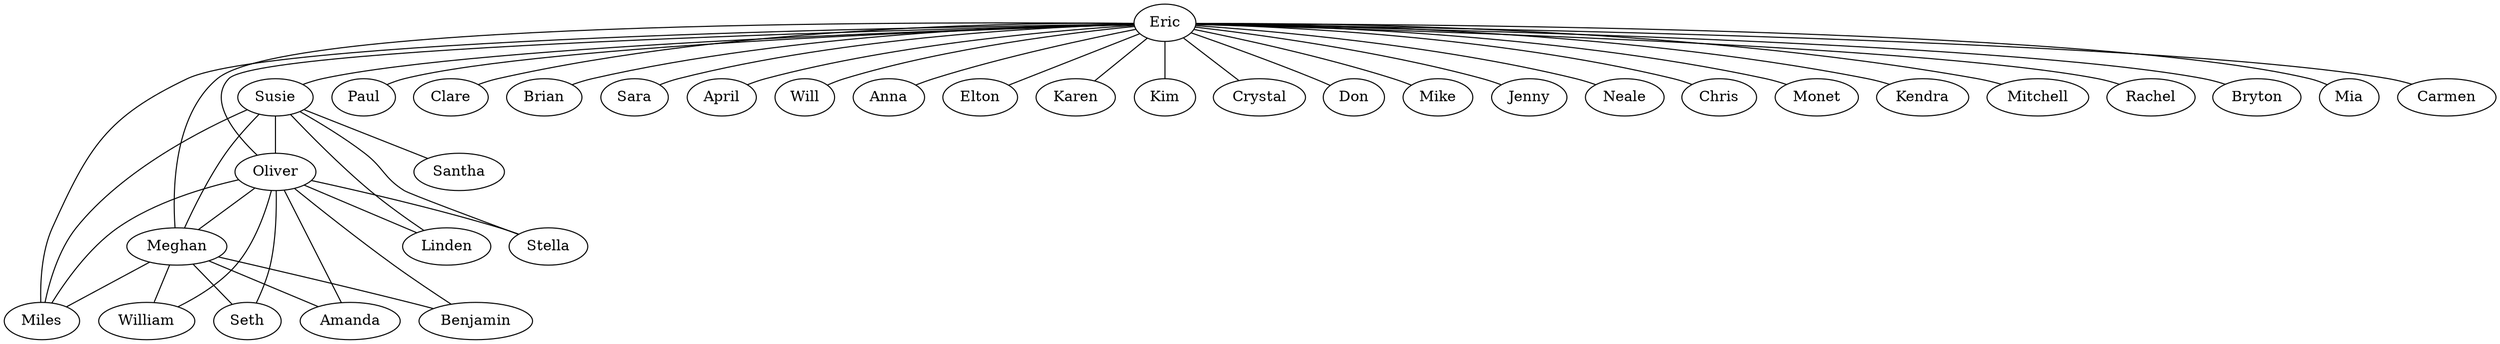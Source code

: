 graph contacts{
Eric -- {Meghan Oliver Miles}
Oliver -- {William Seth Amanda Benjamin}
Oliver -- {Meghan Miles}
Oliver -- {Linden Stella}
Meghan -- {Miles}
Meghan -- {William Seth Amanda Benjamin}
Eric -- {Susie Paul Clare Brian Sara April}
Eric -- {Will Anna}
Eric -- {Elton Karen Kim Crystal Don}
Eric -- {Mike Jenny Neale Chris Monet Kendra Mitchell Rachel Bryton Mia}
Susie -- {Santha Linden Stella}
Susie -- {Oliver Miles Meghan}
Eric -- {Carmen}


overlap=false
splines=curved
splines=true
}
